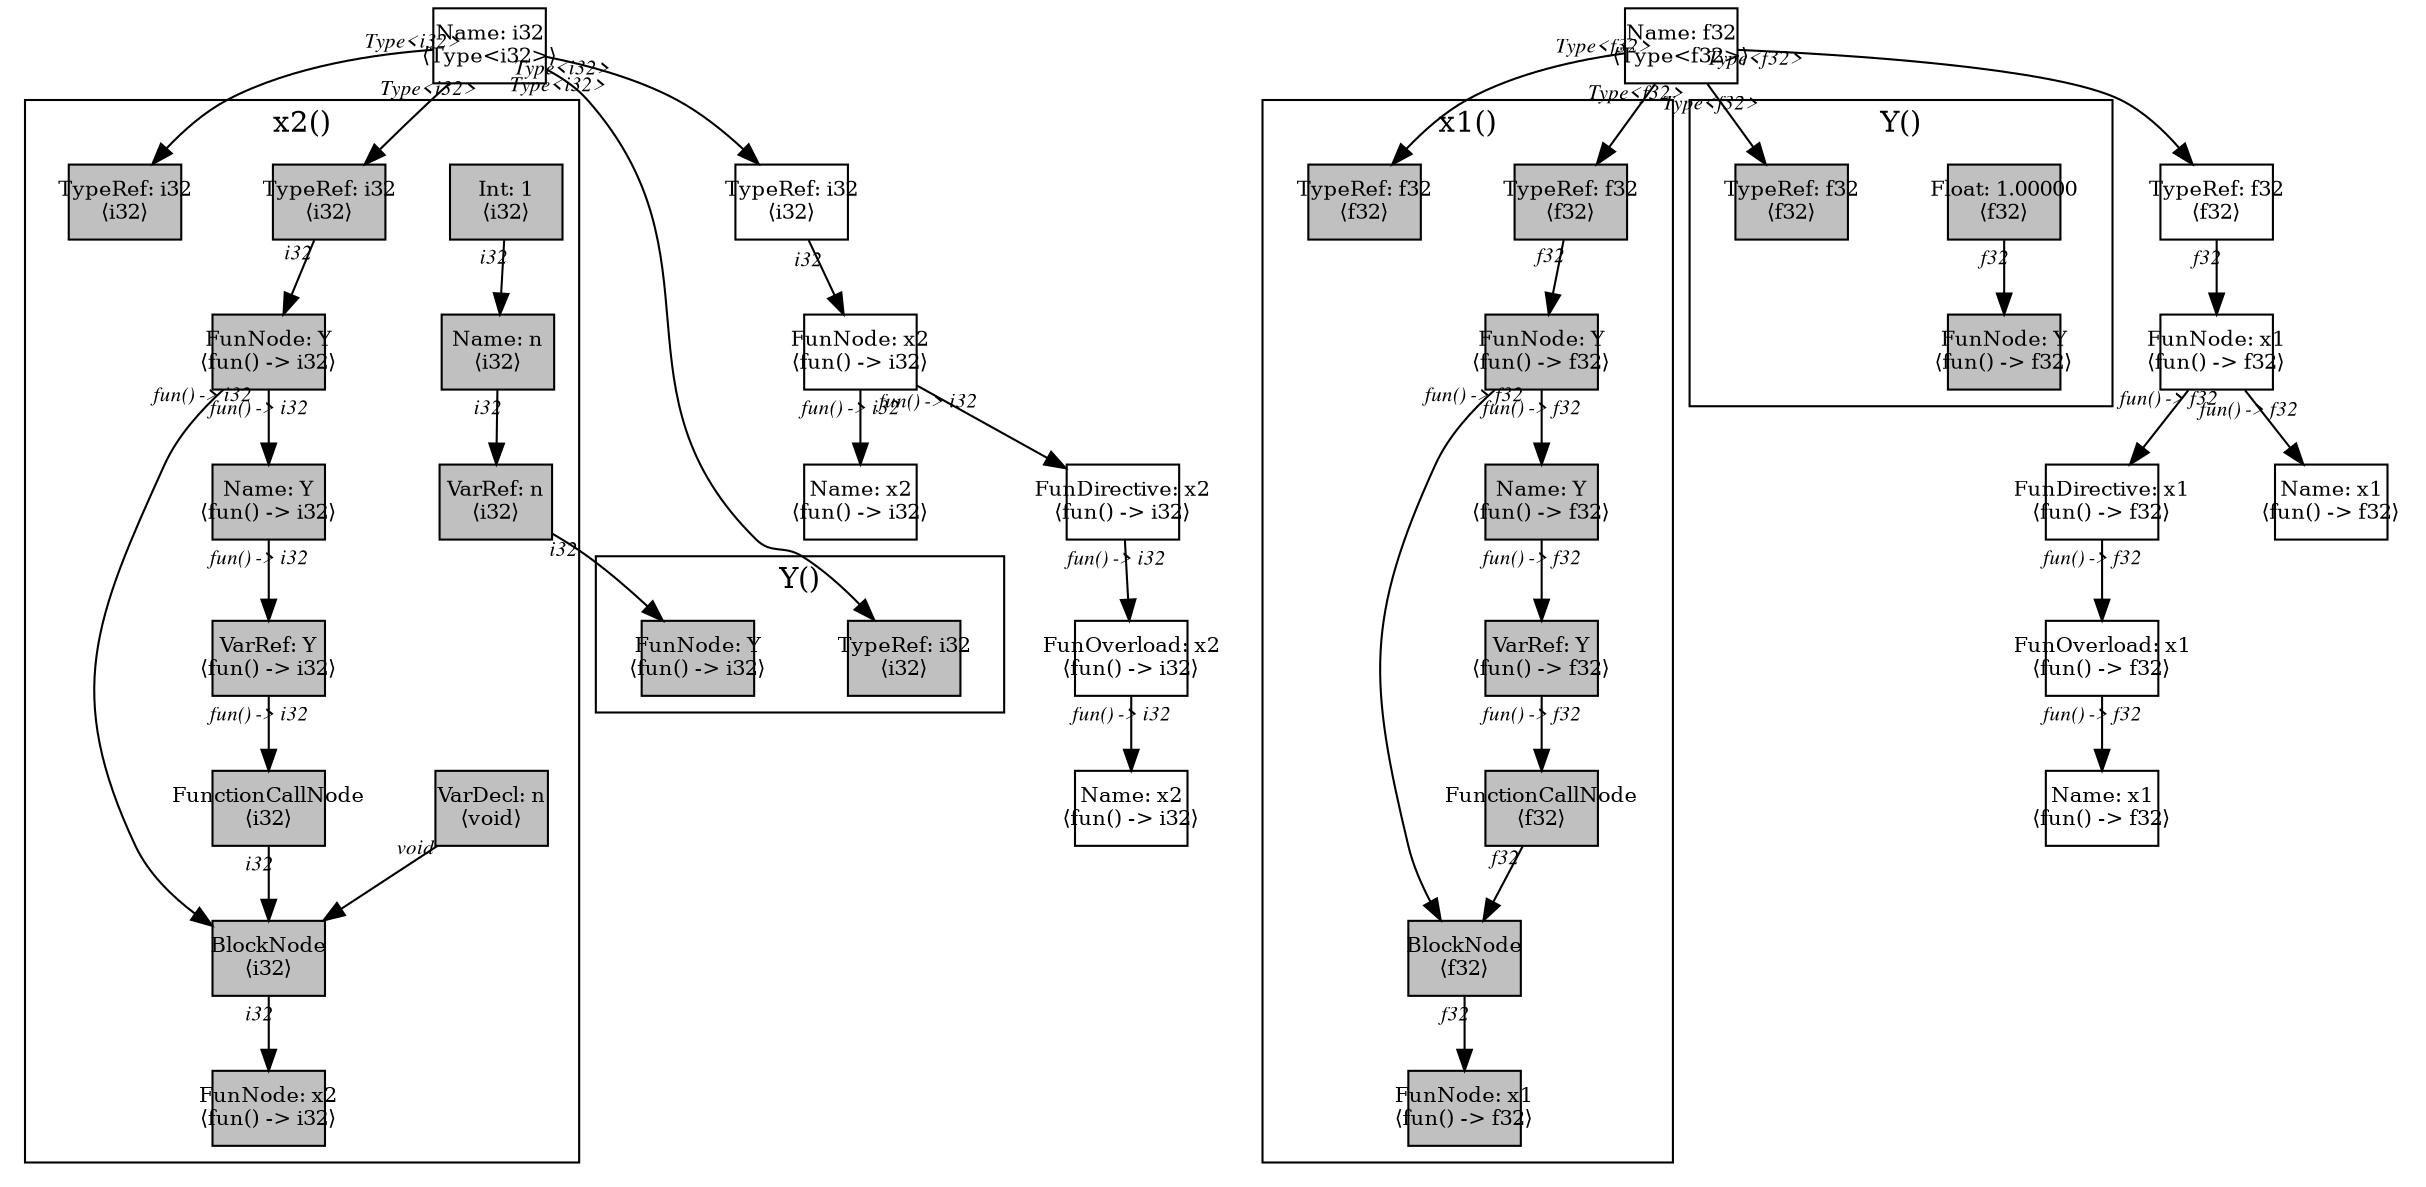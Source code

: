 digraph Document {
  node [shape=box,fixedsize=shape fontsize=10]
  1 [label="Name: i32\n⟨Type<i32>⟩", fillcolor=grey];
  2 [label="Name: f32\n⟨Type<f32>⟩", fillcolor=grey];
  3 [label="FunOverload: x1\n⟨fun() -> f32⟩", fillcolor=grey];
  4 [label="FunDirective: x1\n⟨fun() -> f32⟩", fillcolor=grey];
  5 [label="FunNode: x1\n⟨fun() -> f32⟩", fillcolor=grey];
  6 [label="TypeRef: f32\n⟨f32⟩", fillcolor=grey];
  7 [label="Name: x1\n⟨fun() -> f32⟩", fillcolor=grey];
  8 [label="Name: x1\n⟨fun() -> f32⟩", fillcolor=grey];
  9 [label="FunOverload: x2\n⟨fun() -> i32⟩", fillcolor=grey];
  10 [label="FunDirective: x2\n⟨fun() -> i32⟩", fillcolor=grey];
  11 [label="FunNode: x2\n⟨fun() -> i32⟩", fillcolor=grey];
  12 [label="TypeRef: i32\n⟨i32⟩", fillcolor=grey];
  13 [label="Name: x2\n⟨fun() -> i32⟩", fillcolor=grey];
  14 [label="Name: x2\n⟨fun() -> i32⟩", fillcolor=grey];
  subgraph cluster0 {
    node [style=filled, fillcolor=grey];
    15 [label="BlockNode\n⟨i32⟩", fillcolor=grey];
    16 [label="VarDecl: n\n⟨void⟩", fillcolor=grey];
    17 [label="Name: n\n⟨i32⟩", fillcolor=grey];
    18 [label="Int: 1\n⟨i32⟩", fillcolor=grey];
    19 [label="FunNode: Y\n⟨fun() -> i32⟩", fillcolor=grey];
    20 [label="TypeRef: i32\n⟨i32⟩", fillcolor=grey];
    21 [label="Name: Y\n⟨fun() -> i32⟩", fillcolor=grey];
    22 [label="FunctionCallNode\n⟨i32⟩", fillcolor=grey];
    23 [label="VarRef: Y\n⟨fun() -> i32⟩", fillcolor=grey];
    24 [label="FunNode: x2\n⟨fun() -> i32⟩", fillcolor=grey];
    25 [label="TypeRef: i32\n⟨i32⟩", fillcolor=grey];
    15 -> 24[taillabel="i32" labeldistance="1" fontname="times  italic" fontsize = 10 color="black" ];
    16 -> 15[taillabel="void" labeldistance="1" fontname="times  italic" fontsize = 10 color="black" ];
    17 -> 26[taillabel="i32" labeldistance="1" fontname="times  italic" fontsize = 10 color="black" ];
    18 -> 17[taillabel="i32" labeldistance="1" fontname="times  italic" fontsize = 10 color="black" ];
    19 -> 21[taillabel="fun() -> i32" labeldistance="1" fontname="times  italic" fontsize = 10 color="black" ];
    19 -> 15[taillabel="fun() -> i32" labeldistance="1" fontname="times  italic" fontsize = 10 color="black" ];
    20 -> 19[taillabel="i32" labeldistance="1" fontname="times  italic" fontsize = 10 color="black" ];
    21 -> 23[taillabel="fun() -> i32" labeldistance="1" fontname="times  italic" fontsize = 10 color="black" ];
    22 -> 15[taillabel="i32" labeldistance="1" fontname="times  italic" fontsize = 10 color="black" ];
    23 -> 22[taillabel="fun() -> i32" labeldistance="1" fontname="times  italic" fontsize = 10 color="black" ];
  label = "x2()";
}
  subgraph cluster1 {
    node [style=filled, fillcolor=grey];
    26 [label="VarRef: n\n⟨i32⟩", fillcolor=grey];
    27 [label="FunNode: Y\n⟨fun() -> i32⟩", fillcolor=grey];
    28 [label="TypeRef: i32\n⟨i32⟩", fillcolor=grey];
    26 -> 27[taillabel="i32" labeldistance="1" fontname="times  italic" fontsize = 10 color="black" ];
  label = "Y()";
}
  subgraph cluster2 {
    node [style=filled, fillcolor=grey];
    29 [label="BlockNode\n⟨f32⟩", fillcolor=grey];
    30 [label="FunNode: Y\n⟨fun() -> f32⟩", fillcolor=grey];
    31 [label="TypeRef: f32\n⟨f32⟩", fillcolor=grey];
    32 [label="Name: Y\n⟨fun() -> f32⟩", fillcolor=grey];
    33 [label="FunctionCallNode\n⟨f32⟩", fillcolor=grey];
    34 [label="VarRef: Y\n⟨fun() -> f32⟩", fillcolor=grey];
    35 [label="FunNode: x1\n⟨fun() -> f32⟩", fillcolor=grey];
    36 [label="TypeRef: f32\n⟨f32⟩", fillcolor=grey];
    29 -> 35[taillabel="f32" labeldistance="1" fontname="times  italic" fontsize = 10 color="black" ];
    30 -> 32[taillabel="fun() -> f32" labeldistance="1" fontname="times  italic" fontsize = 10 color="black" ];
    30 -> 29[taillabel="fun() -> f32" labeldistance="1" fontname="times  italic" fontsize = 10 color="black" ];
    31 -> 30[taillabel="f32" labeldistance="1" fontname="times  italic" fontsize = 10 color="black" ];
    32 -> 34[taillabel="fun() -> f32" labeldistance="1" fontname="times  italic" fontsize = 10 color="black" ];
    33 -> 29[taillabel="f32" labeldistance="1" fontname="times  italic" fontsize = 10 color="black" ];
    34 -> 33[taillabel="fun() -> f32" labeldistance="1" fontname="times  italic" fontsize = 10 color="black" ];
  label = "x1()";
}
  subgraph cluster3 {
    node [style=filled, fillcolor=grey];
    37 [label="Float: 1.00000\n⟨f32⟩", fillcolor=grey];
    38 [label="FunNode: Y\n⟨fun() -> f32⟩", fillcolor=grey];
    39 [label="TypeRef: f32\n⟨f32⟩", fillcolor=grey];
    37 -> 38[taillabel="f32" labeldistance="1" fontname="times  italic" fontsize = 10 color="black" ];
  label = "Y()";
}
  1 -> 12[taillabel="Type<i32>" labeldistance="1" fontname="times  italic" fontsize = 10 color="black" ];
  1 -> 20[taillabel="Type<i32>" labeldistance="1" fontname="times  italic" fontsize = 10 color="black" ];
  1 -> 25[taillabel="Type<i32>" labeldistance="1" fontname="times  italic" fontsize = 10 color="black" ];
  1 -> 28[taillabel="Type<i32>" labeldistance="1" fontname="times  italic" fontsize = 10 color="black" ];
  2 -> 6[taillabel="Type<f32>" labeldistance="1" fontname="times  italic" fontsize = 10 color="black" ];
  2 -> 31[taillabel="Type<f32>" labeldistance="1" fontname="times  italic" fontsize = 10 color="black" ];
  2 -> 36[taillabel="Type<f32>" labeldistance="1" fontname="times  italic" fontsize = 10 color="black" ];
  2 -> 39[taillabel="Type<f32>" labeldistance="1" fontname="times  italic" fontsize = 10 color="black" ];
  3 -> 8[taillabel="fun() -> f32" labeldistance="1" fontname="times  italic" fontsize = 10 color="black" ];
  4 -> 3[taillabel="fun() -> f32" labeldistance="1" fontname="times  italic" fontsize = 10 color="black" ];
  5 -> 7[taillabel="fun() -> f32" labeldistance="1" fontname="times  italic" fontsize = 10 color="black" ];
  5 -> 4[taillabel="fun() -> f32" labeldistance="1" fontname="times  italic" fontsize = 10 color="black" ];
  6 -> 5[taillabel="f32" labeldistance="1" fontname="times  italic" fontsize = 10 color="black" ];
  9 -> 14[taillabel="fun() -> i32" labeldistance="1" fontname="times  italic" fontsize = 10 color="black" ];
  10 -> 9[taillabel="fun() -> i32" labeldistance="1" fontname="times  italic" fontsize = 10 color="black" ];
  11 -> 13[taillabel="fun() -> i32" labeldistance="1" fontname="times  italic" fontsize = 10 color="black" ];
  11 -> 10[taillabel="fun() -> i32" labeldistance="1" fontname="times  italic" fontsize = 10 color="black" ];
  12 -> 11[taillabel="i32" labeldistance="1" fontname="times  italic" fontsize = 10 color="black" ];
  label="";
}
